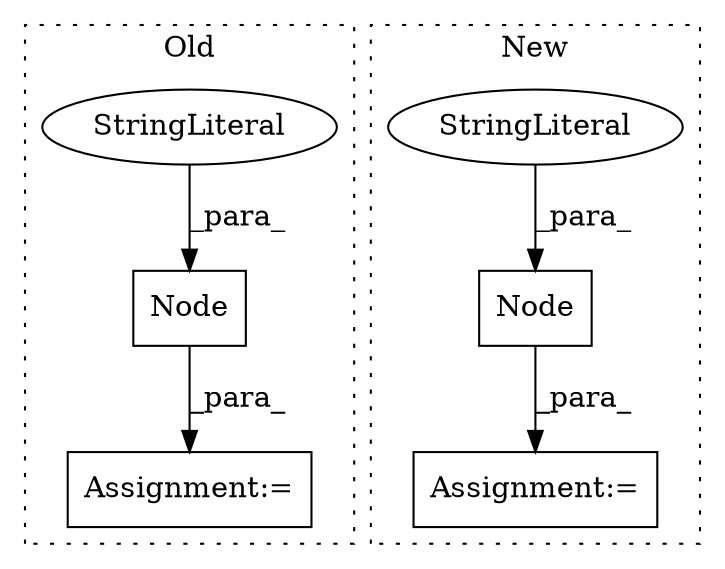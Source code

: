 digraph G {
subgraph cluster0 {
1 [label="Node" a="32" s="7458,7475" l="5,1" shape="box"];
4 [label="Assignment:=" a="7" s="7457" l="1" shape="box"];
6 [label="StringLiteral" a="45" s="7463" l="6" shape="ellipse"];
label = "Old";
style="dotted";
}
subgraph cluster1 {
2 [label="Node" a="32" s="7664,7733" l="5,2" shape="box"];
3 [label="Assignment:=" a="7" s="7663" l="1" shape="box"];
5 [label="StringLiteral" a="45" s="7669" l="6" shape="ellipse"];
label = "New";
style="dotted";
}
1 -> 4 [label="_para_"];
2 -> 3 [label="_para_"];
5 -> 2 [label="_para_"];
6 -> 1 [label="_para_"];
}